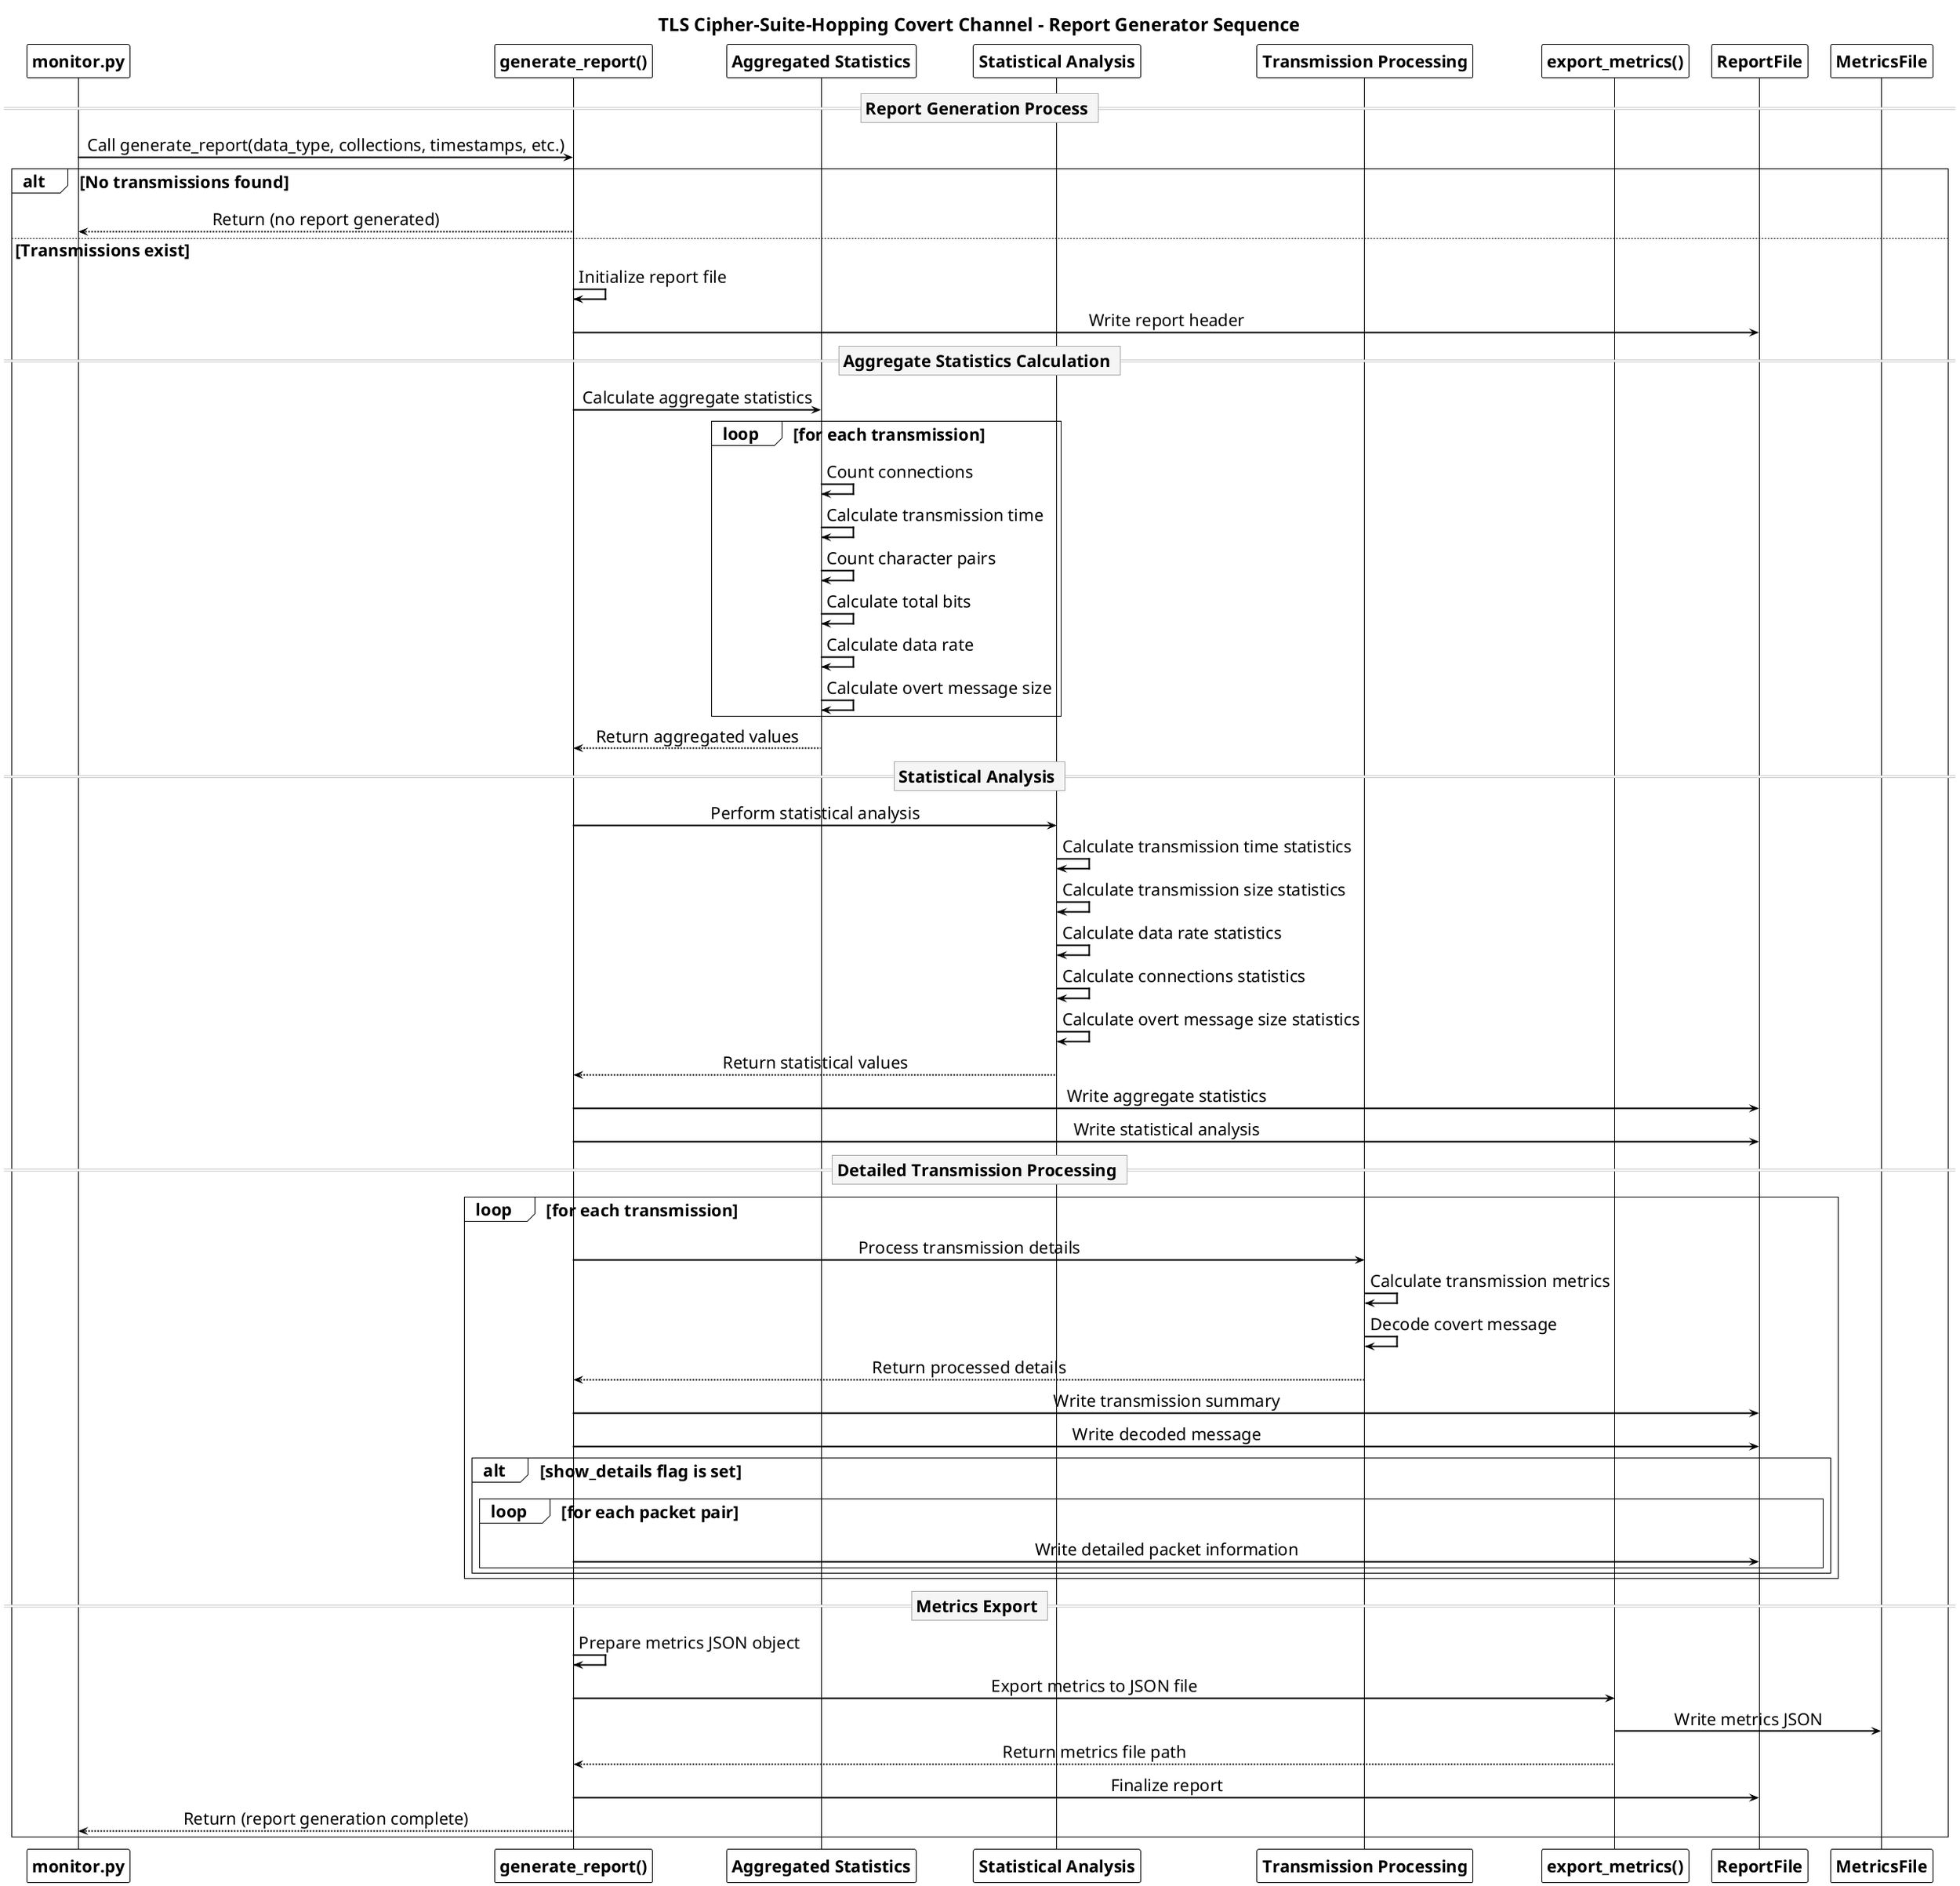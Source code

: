 @startuml
!theme plain
skinparam sequenceArrowThickness 2
skinparam sequenceDividerBackgroundColor WhiteSmoke
skinparam sequenceDividerBorderColor DarkGray
skinparam participantFontStyle bold
skinparam sequenceMessageAlign center

' Increase font sizes
skinparam defaultFontSize 22
skinparam titleFontSize 24
skinparam titleFontStyle bold

title TLS Cipher-Suite-Hopping Covert Channel - Report Generator Sequence

participant "monitor.py" as Monitor
participant "generate_report()" as Generator
participant "Aggregated Statistics" as AggStats
participant "Statistical Analysis" as StatAnalysis
participant "Transmission Processing" as TransProc
participant "export_metrics()" as MetricsExport
participant "ReportFile" as ReportFile
participant "MetricsFile" as MetricsFile

== Report Generation Process ==

Monitor -> Generator: Call generate_report(data_type, collections, timestamps, etc.)

alt No transmissions found
    Generator --> Monitor: Return (no report generated)
else Transmissions exist
    Generator -> Generator: Initialize report file
    Generator -> ReportFile: Write report header

    == Aggregate Statistics Calculation ==
    
    Generator -> AggStats: Calculate aggregate statistics
    
    loop for each transmission
        AggStats -> AggStats: Count connections
        AggStats -> AggStats: Calculate transmission time
        AggStats -> AggStats: Count character pairs
        AggStats -> AggStats: Calculate total bits
        AggStats -> AggStats: Calculate data rate
        AggStats -> AggStats: Calculate overt message size
    end
    
    AggStats --> Generator: Return aggregated values
    
    == Statistical Analysis ==
    
    Generator -> StatAnalysis: Perform statistical analysis
    StatAnalysis -> StatAnalysis: Calculate transmission time statistics
    StatAnalysis -> StatAnalysis: Calculate transmission size statistics
    StatAnalysis -> StatAnalysis: Calculate data rate statistics
    StatAnalysis -> StatAnalysis: Calculate connections statistics
    StatAnalysis -> StatAnalysis: Calculate overt message size statistics
    StatAnalysis --> Generator: Return statistical values
    
    Generator -> ReportFile: Write aggregate statistics
    Generator -> ReportFile: Write statistical analysis
    
    == Detailed Transmission Processing ==
    
    loop for each transmission
        Generator -> TransProc: Process transmission details
        TransProc -> TransProc: Calculate transmission metrics
        TransProc -> TransProc: Decode covert message
        TransProc --> Generator: Return processed details
        
        Generator -> ReportFile: Write transmission summary
        Generator -> ReportFile: Write decoded message
        
        alt show_details flag is set
            loop for each packet pair
                Generator -> ReportFile: Write detailed packet information
            end
        end
    end
    
    == Metrics Export ==
    
    Generator -> Generator: Prepare metrics JSON object
    Generator -> MetricsExport: Export metrics to JSON file
    MetricsExport -> MetricsFile: Write metrics JSON
    MetricsExport --> Generator: Return metrics file path
    
    Generator -> ReportFile: Finalize report
    Generator --> Monitor: Return (report generation complete)
end

@enduml